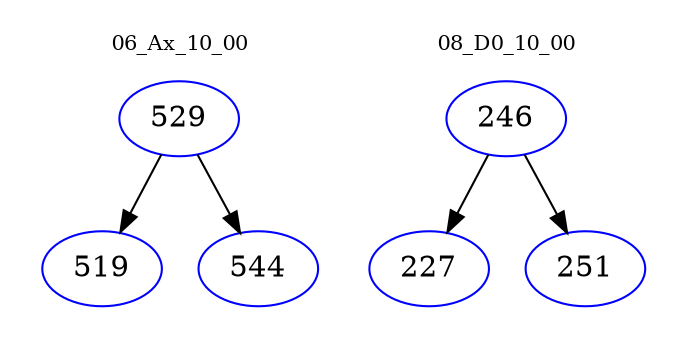 digraph{
subgraph cluster_0 {
color = white
label = "06_Ax_10_00";
fontsize=10;
T0_529 [label="529", color="blue"]
T0_529 -> T0_519 [color="black"]
T0_519 [label="519", color="blue"]
T0_529 -> T0_544 [color="black"]
T0_544 [label="544", color="blue"]
}
subgraph cluster_1 {
color = white
label = "08_D0_10_00";
fontsize=10;
T1_246 [label="246", color="blue"]
T1_246 -> T1_227 [color="black"]
T1_227 [label="227", color="blue"]
T1_246 -> T1_251 [color="black"]
T1_251 [label="251", color="blue"]
}
}
